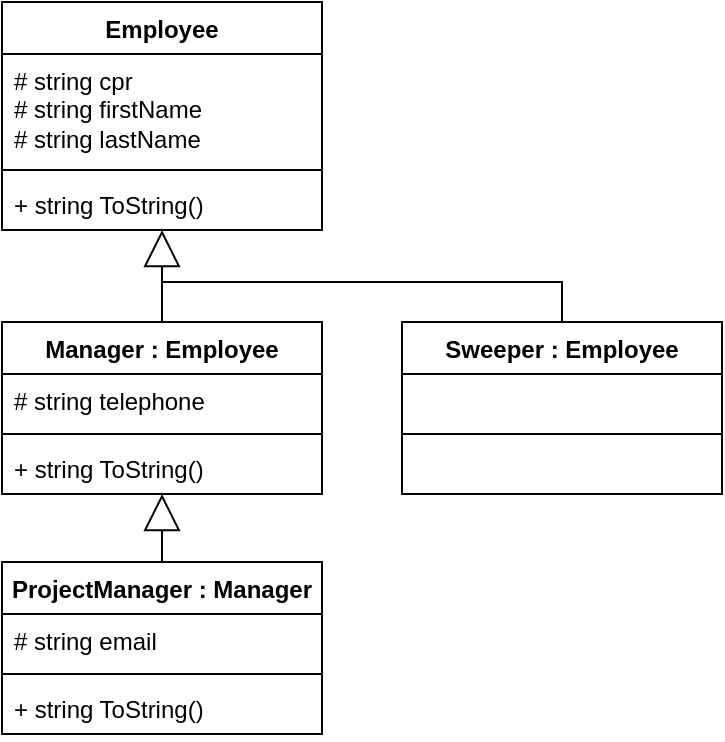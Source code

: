 <mxfile version="21.7.1" type="device">
  <diagram id="C5RBs43oDa-KdzZeNtuy" name="Page-1">
    <mxGraphModel dx="1050" dy="574" grid="0" gridSize="10" guides="1" tooltips="1" connect="1" arrows="1" fold="1" page="1" pageScale="1" pageWidth="827" pageHeight="1169" background="#ffffff" math="0" shadow="0">
      <root>
        <mxCell id="WIyWlLk6GJQsqaUBKTNV-0" />
        <mxCell id="WIyWlLk6GJQsqaUBKTNV-1" parent="WIyWlLk6GJQsqaUBKTNV-0" />
        <mxCell id="gtzZZX-m3wHAG-umcrCW-0" value="Employee" style="swimlane;fontStyle=1;align=center;verticalAlign=top;childLayout=stackLayout;horizontal=1;startSize=26;horizontalStack=0;resizeParent=1;resizeParentMax=0;resizeLast=0;collapsible=1;marginBottom=0;whiteSpace=wrap;html=1;" vertex="1" parent="WIyWlLk6GJQsqaUBKTNV-1">
          <mxGeometry x="40" y="40" width="160" height="114" as="geometry" />
        </mxCell>
        <mxCell id="gtzZZX-m3wHAG-umcrCW-1" value="# string cpr&lt;br&gt;# string firstName&lt;br&gt;# string lastName" style="text;strokeColor=none;fillColor=none;align=left;verticalAlign=top;spacingLeft=4;spacingRight=4;overflow=hidden;rotatable=0;points=[[0,0.5],[1,0.5]];portConstraint=eastwest;whiteSpace=wrap;html=1;" vertex="1" parent="gtzZZX-m3wHAG-umcrCW-0">
          <mxGeometry y="26" width="160" height="54" as="geometry" />
        </mxCell>
        <mxCell id="gtzZZX-m3wHAG-umcrCW-2" value="" style="line;strokeWidth=1;fillColor=none;align=left;verticalAlign=middle;spacingTop=-1;spacingLeft=3;spacingRight=3;rotatable=0;labelPosition=right;points=[];portConstraint=eastwest;strokeColor=inherit;" vertex="1" parent="gtzZZX-m3wHAG-umcrCW-0">
          <mxGeometry y="80" width="160" height="8" as="geometry" />
        </mxCell>
        <mxCell id="gtzZZX-m3wHAG-umcrCW-3" value="+ string ToString()" style="text;strokeColor=none;fillColor=none;align=left;verticalAlign=top;spacingLeft=4;spacingRight=4;overflow=hidden;rotatable=0;points=[[0,0.5],[1,0.5]];portConstraint=eastwest;whiteSpace=wrap;html=1;" vertex="1" parent="gtzZZX-m3wHAG-umcrCW-0">
          <mxGeometry y="88" width="160" height="26" as="geometry" />
        </mxCell>
        <mxCell id="gtzZZX-m3wHAG-umcrCW-4" value="Manager : Employee" style="swimlane;fontStyle=1;align=center;verticalAlign=top;childLayout=stackLayout;horizontal=1;startSize=26;horizontalStack=0;resizeParent=1;resizeParentMax=0;resizeLast=0;collapsible=1;marginBottom=0;whiteSpace=wrap;html=1;" vertex="1" parent="WIyWlLk6GJQsqaUBKTNV-1">
          <mxGeometry x="40" y="200" width="160" height="86" as="geometry" />
        </mxCell>
        <mxCell id="gtzZZX-m3wHAG-umcrCW-5" value="# string telephone" style="text;strokeColor=none;fillColor=none;align=left;verticalAlign=top;spacingLeft=4;spacingRight=4;overflow=hidden;rotatable=0;points=[[0,0.5],[1,0.5]];portConstraint=eastwest;whiteSpace=wrap;html=1;" vertex="1" parent="gtzZZX-m3wHAG-umcrCW-4">
          <mxGeometry y="26" width="160" height="26" as="geometry" />
        </mxCell>
        <mxCell id="gtzZZX-m3wHAG-umcrCW-6" value="" style="line;strokeWidth=1;fillColor=none;align=left;verticalAlign=middle;spacingTop=-1;spacingLeft=3;spacingRight=3;rotatable=0;labelPosition=right;points=[];portConstraint=eastwest;strokeColor=inherit;" vertex="1" parent="gtzZZX-m3wHAG-umcrCW-4">
          <mxGeometry y="52" width="160" height="8" as="geometry" />
        </mxCell>
        <mxCell id="gtzZZX-m3wHAG-umcrCW-7" value="+ string ToString()" style="text;strokeColor=none;fillColor=none;align=left;verticalAlign=top;spacingLeft=4;spacingRight=4;overflow=hidden;rotatable=0;points=[[0,0.5],[1,0.5]];portConstraint=eastwest;whiteSpace=wrap;html=1;" vertex="1" parent="gtzZZX-m3wHAG-umcrCW-4">
          <mxGeometry y="60" width="160" height="26" as="geometry" />
        </mxCell>
        <mxCell id="gtzZZX-m3wHAG-umcrCW-8" value="Sweeper : Employee" style="swimlane;fontStyle=1;align=center;verticalAlign=top;childLayout=stackLayout;horizontal=1;startSize=26;horizontalStack=0;resizeParent=1;resizeParentMax=0;resizeLast=0;collapsible=1;marginBottom=0;whiteSpace=wrap;html=1;" vertex="1" parent="WIyWlLk6GJQsqaUBKTNV-1">
          <mxGeometry x="240" y="200" width="160" height="86" as="geometry" />
        </mxCell>
        <mxCell id="gtzZZX-m3wHAG-umcrCW-9" value="&amp;nbsp; &amp;nbsp;" style="text;strokeColor=none;fillColor=none;align=left;verticalAlign=top;spacingLeft=4;spacingRight=4;overflow=hidden;rotatable=0;points=[[0,0.5],[1,0.5]];portConstraint=eastwest;whiteSpace=wrap;html=1;" vertex="1" parent="gtzZZX-m3wHAG-umcrCW-8">
          <mxGeometry y="26" width="160" height="26" as="geometry" />
        </mxCell>
        <mxCell id="gtzZZX-m3wHAG-umcrCW-10" value="" style="line;strokeWidth=1;fillColor=none;align=left;verticalAlign=middle;spacingTop=-1;spacingLeft=3;spacingRight=3;rotatable=0;labelPosition=right;points=[];portConstraint=eastwest;strokeColor=inherit;" vertex="1" parent="gtzZZX-m3wHAG-umcrCW-8">
          <mxGeometry y="52" width="160" height="8" as="geometry" />
        </mxCell>
        <mxCell id="gtzZZX-m3wHAG-umcrCW-11" value="&amp;nbsp; &amp;nbsp;" style="text;strokeColor=none;fillColor=none;align=left;verticalAlign=top;spacingLeft=4;spacingRight=4;overflow=hidden;rotatable=0;points=[[0,0.5],[1,0.5]];portConstraint=eastwest;whiteSpace=wrap;html=1;" vertex="1" parent="gtzZZX-m3wHAG-umcrCW-8">
          <mxGeometry y="60" width="160" height="26" as="geometry" />
        </mxCell>
        <mxCell id="gtzZZX-m3wHAG-umcrCW-12" value="ProjectManager : Manager" style="swimlane;fontStyle=1;align=center;verticalAlign=top;childLayout=stackLayout;horizontal=1;startSize=26;horizontalStack=0;resizeParent=1;resizeParentMax=0;resizeLast=0;collapsible=1;marginBottom=0;whiteSpace=wrap;html=1;" vertex="1" parent="WIyWlLk6GJQsqaUBKTNV-1">
          <mxGeometry x="40" y="320" width="160" height="86" as="geometry" />
        </mxCell>
        <mxCell id="gtzZZX-m3wHAG-umcrCW-13" value="# string email" style="text;strokeColor=none;fillColor=none;align=left;verticalAlign=top;spacingLeft=4;spacingRight=4;overflow=hidden;rotatable=0;points=[[0,0.5],[1,0.5]];portConstraint=eastwest;whiteSpace=wrap;html=1;" vertex="1" parent="gtzZZX-m3wHAG-umcrCW-12">
          <mxGeometry y="26" width="160" height="26" as="geometry" />
        </mxCell>
        <mxCell id="gtzZZX-m3wHAG-umcrCW-14" value="" style="line;strokeWidth=1;fillColor=none;align=left;verticalAlign=middle;spacingTop=-1;spacingLeft=3;spacingRight=3;rotatable=0;labelPosition=right;points=[];portConstraint=eastwest;strokeColor=inherit;" vertex="1" parent="gtzZZX-m3wHAG-umcrCW-12">
          <mxGeometry y="52" width="160" height="8" as="geometry" />
        </mxCell>
        <mxCell id="gtzZZX-m3wHAG-umcrCW-15" value="+ string ToString()" style="text;strokeColor=none;fillColor=none;align=left;verticalAlign=top;spacingLeft=4;spacingRight=4;overflow=hidden;rotatable=0;points=[[0,0.5],[1,0.5]];portConstraint=eastwest;whiteSpace=wrap;html=1;" vertex="1" parent="gtzZZX-m3wHAG-umcrCW-12">
          <mxGeometry y="60" width="160" height="26" as="geometry" />
        </mxCell>
        <mxCell id="gtzZZX-m3wHAG-umcrCW-20" value="" style="endArrow=block;endSize=16;endFill=0;html=1;rounded=0;exitX=0.5;exitY=0;exitDx=0;exitDy=0;" edge="1" parent="WIyWlLk6GJQsqaUBKTNV-1" source="gtzZZX-m3wHAG-umcrCW-4" target="gtzZZX-m3wHAG-umcrCW-3">
          <mxGeometry width="160" relative="1" as="geometry">
            <mxPoint x="330" y="410" as="sourcePoint" />
            <mxPoint x="490" y="410" as="targetPoint" />
          </mxGeometry>
        </mxCell>
        <mxCell id="gtzZZX-m3wHAG-umcrCW-22" value="" style="endArrow=none;html=1;rounded=0;entryX=0.5;entryY=0;entryDx=0;entryDy=0;" edge="1" parent="WIyWlLk6GJQsqaUBKTNV-1" target="gtzZZX-m3wHAG-umcrCW-8">
          <mxGeometry width="50" height="50" relative="1" as="geometry">
            <mxPoint x="120" y="180" as="sourcePoint" />
            <mxPoint x="440" y="380" as="targetPoint" />
            <Array as="points">
              <mxPoint x="320" y="180" />
            </Array>
          </mxGeometry>
        </mxCell>
        <mxCell id="gtzZZX-m3wHAG-umcrCW-23" value="" style="endArrow=block;endSize=16;endFill=0;html=1;rounded=0;exitX=0.5;exitY=0;exitDx=0;exitDy=0;" edge="1" parent="WIyWlLk6GJQsqaUBKTNV-1" source="gtzZZX-m3wHAG-umcrCW-12" target="gtzZZX-m3wHAG-umcrCW-7">
          <mxGeometry width="160" relative="1" as="geometry">
            <mxPoint x="130" y="210" as="sourcePoint" />
            <mxPoint x="130" y="164" as="targetPoint" />
          </mxGeometry>
        </mxCell>
      </root>
    </mxGraphModel>
  </diagram>
</mxfile>
